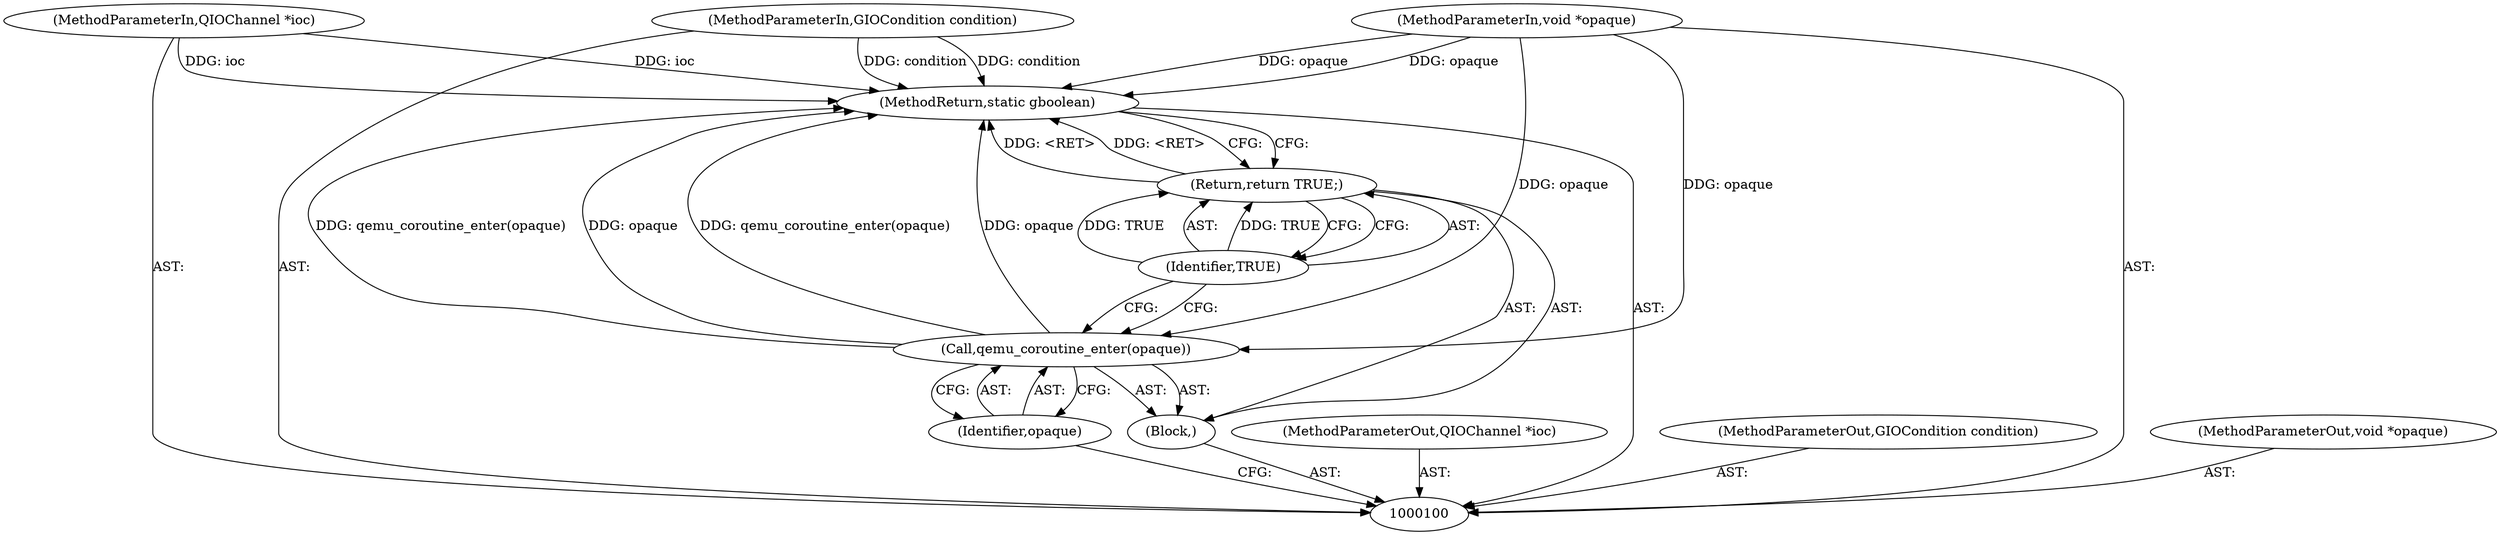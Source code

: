 digraph "1_qemu_2b0bbc4f8809c972bad134bc1a2570dbb01dea0b" {
"1000109" [label="(MethodReturn,static gboolean)"];
"1000101" [label="(MethodParameterIn,QIOChannel *ioc)"];
"1000121" [label="(MethodParameterOut,QIOChannel *ioc)"];
"1000102" [label="(MethodParameterIn,GIOCondition condition)"];
"1000122" [label="(MethodParameterOut,GIOCondition condition)"];
"1000103" [label="(MethodParameterIn,void *opaque)"];
"1000123" [label="(MethodParameterOut,void *opaque)"];
"1000104" [label="(Block,)"];
"1000106" [label="(Identifier,opaque)"];
"1000105" [label="(Call,qemu_coroutine_enter(opaque))"];
"1000108" [label="(Identifier,TRUE)"];
"1000107" [label="(Return,return TRUE;)"];
"1000109" -> "1000100"  [label="AST: "];
"1000109" -> "1000107"  [label="CFG: "];
"1000105" -> "1000109"  [label="DDG: qemu_coroutine_enter(opaque)"];
"1000105" -> "1000109"  [label="DDG: opaque"];
"1000103" -> "1000109"  [label="DDG: opaque"];
"1000102" -> "1000109"  [label="DDG: condition"];
"1000101" -> "1000109"  [label="DDG: ioc"];
"1000107" -> "1000109"  [label="DDG: <RET>"];
"1000101" -> "1000100"  [label="AST: "];
"1000101" -> "1000109"  [label="DDG: ioc"];
"1000121" -> "1000100"  [label="AST: "];
"1000102" -> "1000100"  [label="AST: "];
"1000102" -> "1000109"  [label="DDG: condition"];
"1000122" -> "1000100"  [label="AST: "];
"1000103" -> "1000100"  [label="AST: "];
"1000103" -> "1000109"  [label="DDG: opaque"];
"1000103" -> "1000105"  [label="DDG: opaque"];
"1000123" -> "1000100"  [label="AST: "];
"1000104" -> "1000100"  [label="AST: "];
"1000105" -> "1000104"  [label="AST: "];
"1000107" -> "1000104"  [label="AST: "];
"1000106" -> "1000105"  [label="AST: "];
"1000106" -> "1000100"  [label="CFG: "];
"1000105" -> "1000106"  [label="CFG: "];
"1000105" -> "1000104"  [label="AST: "];
"1000105" -> "1000106"  [label="CFG: "];
"1000106" -> "1000105"  [label="AST: "];
"1000108" -> "1000105"  [label="CFG: "];
"1000105" -> "1000109"  [label="DDG: qemu_coroutine_enter(opaque)"];
"1000105" -> "1000109"  [label="DDG: opaque"];
"1000103" -> "1000105"  [label="DDG: opaque"];
"1000108" -> "1000107"  [label="AST: "];
"1000108" -> "1000105"  [label="CFG: "];
"1000107" -> "1000108"  [label="CFG: "];
"1000108" -> "1000107"  [label="DDG: TRUE"];
"1000107" -> "1000104"  [label="AST: "];
"1000107" -> "1000108"  [label="CFG: "];
"1000108" -> "1000107"  [label="AST: "];
"1000109" -> "1000107"  [label="CFG: "];
"1000107" -> "1000109"  [label="DDG: <RET>"];
"1000108" -> "1000107"  [label="DDG: TRUE"];
}
